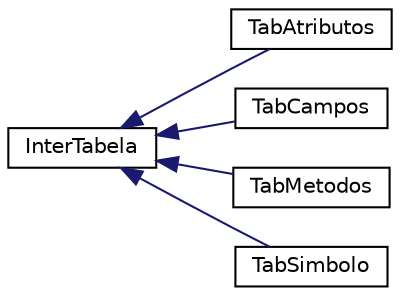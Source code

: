 digraph "Representação gráfica da hiearquia da classe"
{
  edge [fontname="Helvetica",fontsize="10",labelfontname="Helvetica",labelfontsize="10"];
  node [fontname="Helvetica",fontsize="10",shape=record];
  rankdir="LR";
  Node0 [label="InterTabela",height=0.2,width=0.4,color="black", fillcolor="white", style="filled",URL="$class_inter_tabela.html",tooltip="Interface para as tabelas de um arquivo .class. "];
  Node0 -> Node1 [dir="back",color="midnightblue",fontsize="10",style="solid",fontname="Helvetica"];
  Node1 [label="TabAtributos",height=0.2,width=0.4,color="black", fillcolor="white", style="filled",URL="$class_tab_atributos.html",tooltip="Tabela de atributos, sejam os do arquivo .class em si quanto os de um método. "];
  Node0 -> Node2 [dir="back",color="midnightblue",fontsize="10",style="solid",fontname="Helvetica"];
  Node2 [label="TabCampos",height=0.2,width=0.4,color="black", fillcolor="white", style="filled",URL="$class_tab_campos.html",tooltip="Tabela de campos do arquivo .class. "];
  Node0 -> Node3 [dir="back",color="midnightblue",fontsize="10",style="solid",fontname="Helvetica"];
  Node3 [label="TabMetodos",height=0.2,width=0.4,color="black", fillcolor="white", style="filled",URL="$class_tab_metodos.html",tooltip="Tabela de métodos do arquivo .class. "];
  Node0 -> Node4 [dir="back",color="midnightblue",fontsize="10",style="solid",fontname="Helvetica"];
  Node4 [label="TabSimbolo",height=0.2,width=0.4,color="black", fillcolor="white", style="filled",URL="$class_tab_simbolo.html",tooltip="Tabela de símbolos do arquivo .class. "];
}
